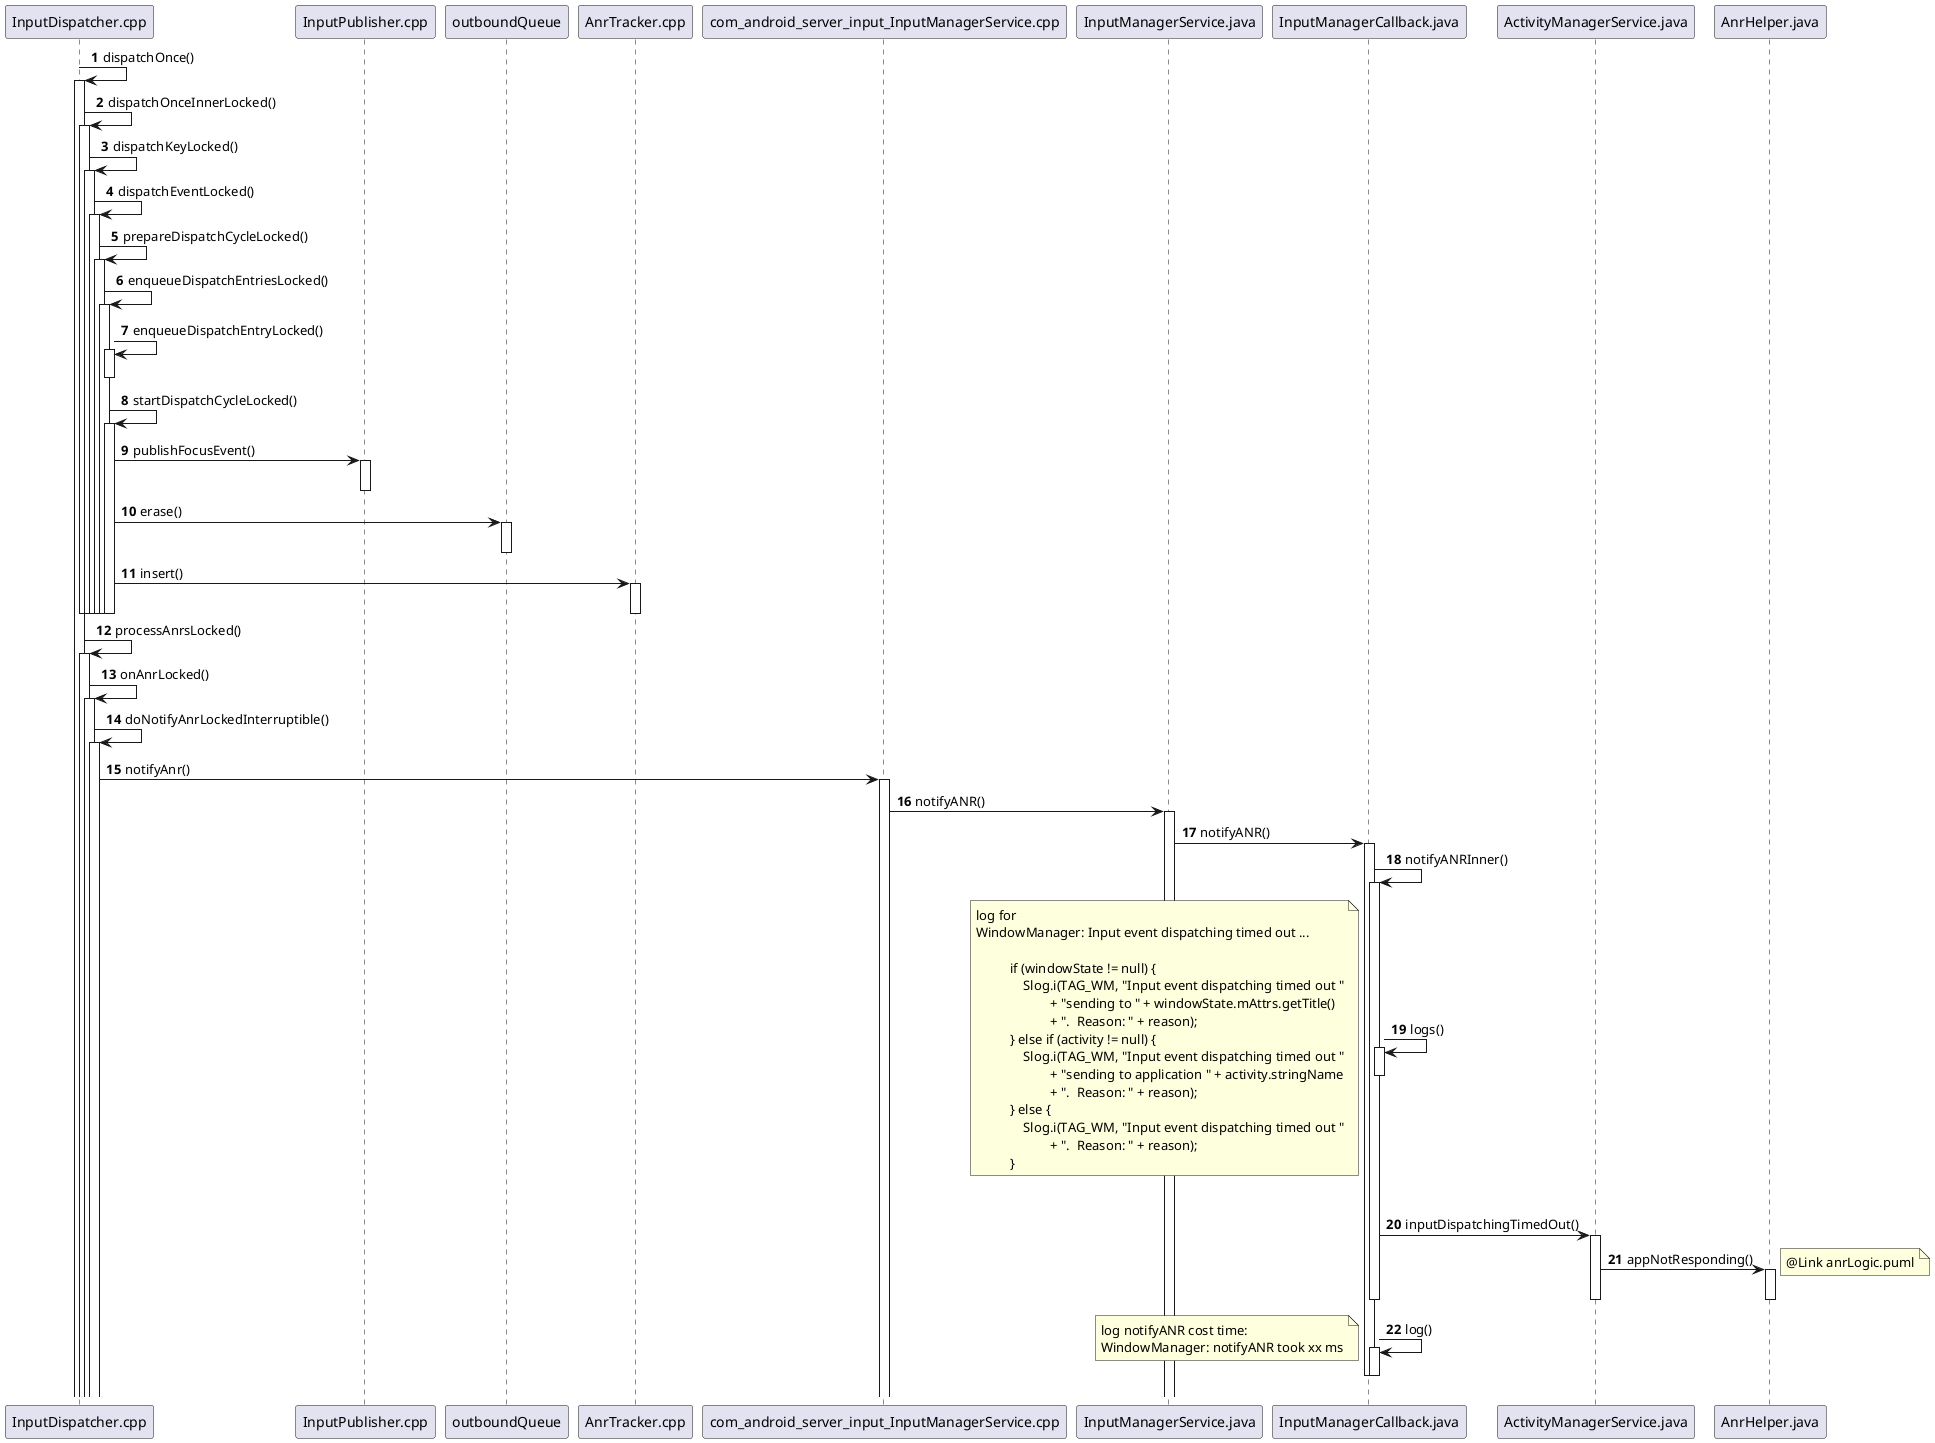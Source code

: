 @startuml
'https://plantuml.com/sequence-diagram

autonumber

InputDispatcher.cpp -> InputDispatcher.cpp: dispatchOnce()
activate InputDispatcher.cpp
InputDispatcher.cpp -> InputDispatcher.cpp: dispatchOnceInnerLocked()
activate InputDispatcher.cpp
InputDispatcher.cpp -> InputDispatcher.cpp: dispatchKeyLocked()
activate InputDispatcher.cpp
InputDispatcher.cpp -> InputDispatcher.cpp: dispatchEventLocked()
activate InputDispatcher.cpp
InputDispatcher.cpp -> InputDispatcher.cpp: prepareDispatchCycleLocked()
activate InputDispatcher.cpp
InputDispatcher.cpp -> InputDispatcher.cpp: enqueueDispatchEntriesLocked()
activate InputDispatcher.cpp
InputDispatcher.cpp -> InputDispatcher.cpp: enqueueDispatchEntryLocked()
activate InputDispatcher.cpp
deactivate InputDispatcher.cpp
InputDispatcher.cpp -> InputDispatcher.cpp: startDispatchCycleLocked()
activate InputDispatcher.cpp

InputDispatcher.cpp -> InputPublisher.cpp: publishFocusEvent()
activate InputPublisher.cpp
deactivate InputPublisher.cpp
InputDispatcher.cpp -> outboundQueue: erase()
activate outboundQueue
deactivate outboundQueue

InputDispatcher.cpp -> AnrTracker.cpp: insert()
activate AnrTracker.cpp
deactivate AnrTracker.cpp
deactivate InputDispatcher.cpp
deactivate InputDispatcher.cpp
deactivate InputDispatcher.cpp
deactivate InputDispatcher.cpp
deactivate InputDispatcher.cpp
deactivate InputDispatcher.cpp

InputDispatcher.cpp -> InputDispatcher.cpp: processAnrsLocked()
activate InputDispatcher.cpp
InputDispatcher.cpp -> InputDispatcher.cpp: onAnrLocked()
activate InputDispatcher.cpp
InputDispatcher.cpp -> InputDispatcher.cpp: doNotifyAnrLockedInterruptible()
activate InputDispatcher.cpp

InputDispatcher.cpp -> com_android_server_input_InputManagerService.cpp: notifyAnr()
activate com_android_server_input_InputManagerService.cpp
com_android_server_input_InputManagerService.cpp -> InputManagerService.java: notifyANR()
activate InputManagerService.java
InputManagerService.java -> InputManagerCallback.java: notifyANR()
activate InputManagerCallback.java
InputManagerCallback.java -> InputManagerCallback.java: notifyANRInner()
activate InputManagerCallback.java
InputManagerCallback.java -> InputManagerCallback.java: logs()
activate InputManagerCallback.java
deactivate InputManagerCallback.java
note left
  log for
  WindowManager: Input event dispatching timed out ...

            if (windowState != null) {
                Slog.i(TAG_WM, "Input event dispatching timed out "
                        + "sending to " + windowState.mAttrs.getTitle()
                        + ".  Reason: " + reason);
            } else if (activity != null) {
                Slog.i(TAG_WM, "Input event dispatching timed out "
                        + "sending to application " + activity.stringName
                        + ".  Reason: " + reason);
            } else {
                Slog.i(TAG_WM, "Input event dispatching timed out "
                        + ".  Reason: " + reason);
            }
end note

InputManagerCallback.java -> ActivityManagerService.java: inputDispatchingTimedOut()
activate ActivityManagerService.java
ActivityManagerService.java -> AnrHelper.java: appNotResponding()
note right
@Link anrLogic.puml
end note
activate AnrHelper.java
deactivate AnrHelper.java
deactivate ActivityManagerService.java
deactivate InputManagerCallback.java
InputManagerCallback.java -> InputManagerCallback.java: log()
activate InputManagerCallback.java
deactivate InputManagerCallback.java
deactivate InputManagerCallback.java
note left
log notifyANR cost time:
WindowManager: notifyANR took xx ms
end note




@enduml